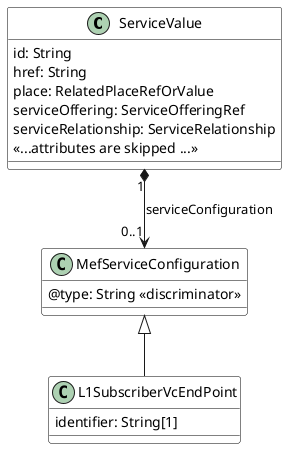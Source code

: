 @startuml
skinparam {
    ClassBackgroundColor White
    ClassBorderColor Black
}

class ServiceValue {
    id: String
    href: String
    place: RelatedPlaceRefOrValue
    serviceOffering: ServiceOfferingRef
    serviceRelationship: ServiceRelationship
    << ...attributes are skipped ...>>
}

class MefServiceConfiguration {
    @type: String <<discriminator>>
}

class L1SubscriberVcEndPoint {
    identifier: String[1]
}

MefServiceConfiguration <|-- L1SubscriberVcEndPoint
ServiceValue "1" *--> "0..1" MefServiceConfiguration: serviceConfiguration

@enduml